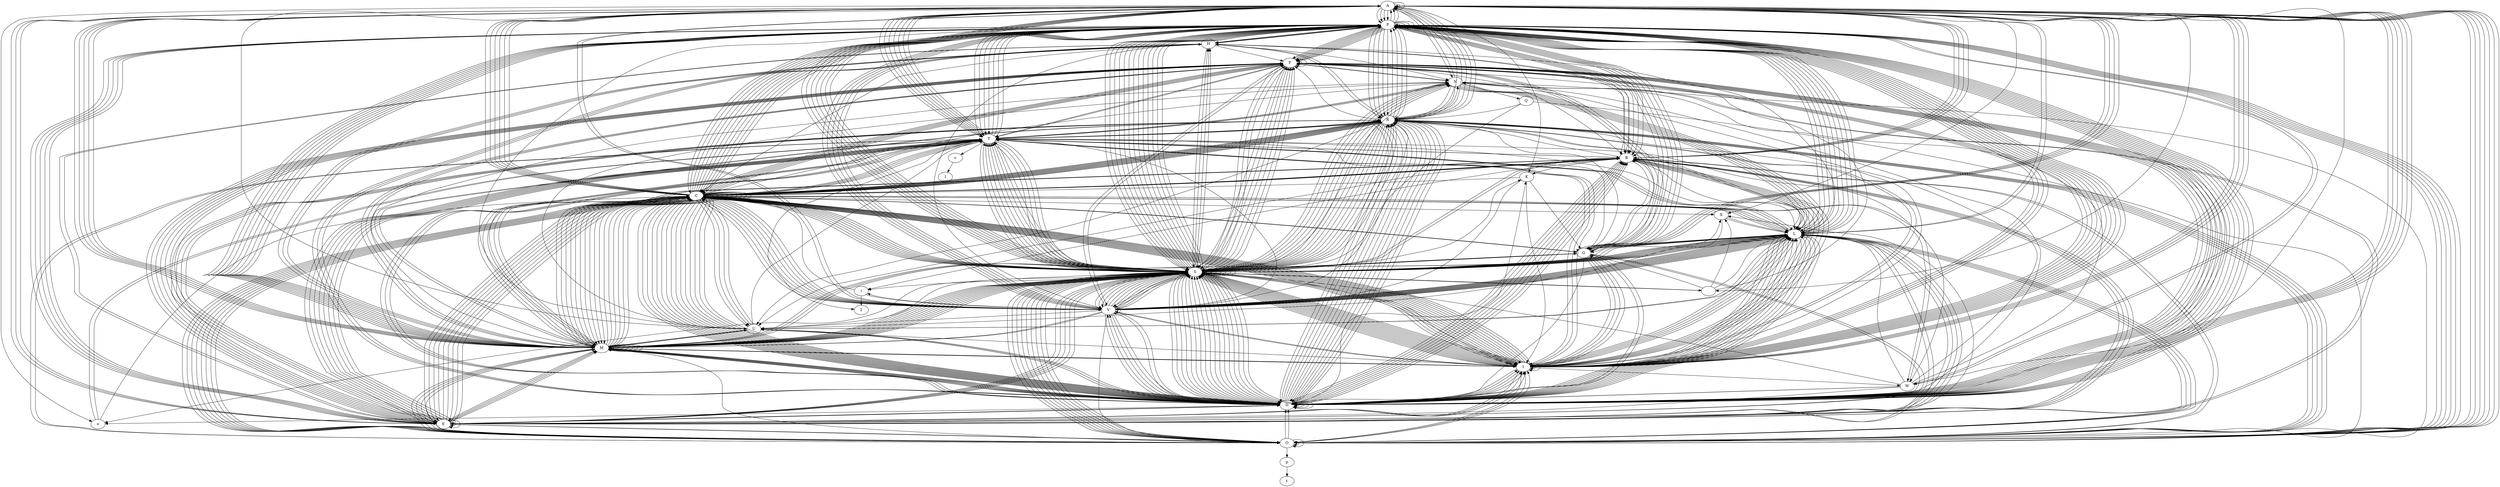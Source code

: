 digraph test {
	ratio="fill";
	A [label="A"];
	P [label="P"];
	B [label="B"];
	E [label="E"];
	D [label="D"];
	R [label="R"];
	O [label="O"];
	C [label="C"];
	V [label="V"];
	L [label="L"];
	I [label="I"];
	M [label="M"];
	U [label="U"];
	S [label="S"];
	T [label="T"];
	o [label="o"];
	G [label="G"];
	W [label="W"];
	X [label="X"];
	i [label="i"];
	N [label="N"];
	F [label="F"];
	p [label="p"];
	t [label="t"];
	H [label="H"];
	node1 [label=" "];
	K [label="K"];
	Q [label="Q"];
	node2 [label="2"];
	c [label="c"];
	l [label="l"];
	node1 -> F;
	node1 -> G;
	node1 -> L;
	node1 -> X;
	A -> node1;
	A -> A;
	A -> A;
	A -> B;
	A -> C;
	A -> D;
	A -> D;
	A -> D;
	A -> D;
	A -> E;
	A -> E;
	A -> E;
	A -> I;
	A -> I;
	A -> I;
	A -> I;
	A -> K;
	A -> L;
	A -> M;
	A -> M;
	A -> M;
	A -> M;
	A -> N;
	A -> O;
	A -> O;
	A -> P;
	A -> P;
	A -> P;
	A -> P;
	A -> R;
	A -> S;
	A -> S;
	A -> S;
	A -> S;
	A -> T;
	A -> T;
	A -> U;
	A -> V;
	A -> W;
	A -> X;
	A -> o;
	B -> A;
	B -> A;
	B -> A;
	B -> B;
	B -> C;
	B -> C;
	B -> C;
	B -> D;
	B -> D;
	B -> E;
	B -> E;
	B -> E;
	B -> E;
	B -> G;
	B -> I;
	B -> I;
	B -> I;
	B -> I;
	B -> K;
	B -> L;
	B -> M;
	B -> R;
	B -> S;
	B -> S;
	B -> T;
	B -> U;
	B -> i;
	C -> A;
	C -> A;
	C -> A;
	C -> A;
	C -> A;
	C -> B;
	C -> C;
	C -> C;
	C -> C;
	C -> C;
	C -> C;
	C -> C;
	C -> C;
	C -> C;
	C -> C;
	C -> C;
	C -> D;
	C -> D;
	C -> D;
	C -> D;
	C -> D;
	C -> D;
	C -> D;
	C -> D;
	C -> D;
	C -> D;
	C -> D;
	C -> E;
	C -> E;
	C -> E;
	C -> F;
	C -> F;
	C -> F;
	C -> F;
	C -> G;
	C -> G;
	C -> I;
	C -> I;
	C -> I;
	C -> I;
	C -> L;
	C -> L;
	C -> L;
	C -> M;
	C -> M;
	C -> M;
	C -> M;
	C -> M;
	C -> M;
	C -> M;
	C -> M;
	C -> M;
	C -> M;
	C -> N;
	C -> O;
	C -> O;
	C -> O;
	C -> O;
	C -> P;
	C -> P;
	C -> P;
	C -> P;
	C -> P;
	C -> P;
	C -> R;
	C -> R;
	C -> R;
	C -> R;
	C -> S;
	C -> S;
	C -> S;
	C -> S;
	C -> S;
	C -> T;
	C -> T;
	C -> T;
	C -> U;
	C -> U;
	C -> V;
	C -> V;
	C -> V;
	C -> V;
	C -> V;
	C -> W;
	C -> X;
	D -> A;
	D -> A;
	D -> B;
	D -> B;
	D -> B;
	D -> B;
	D -> B;
	D -> B;
	D -> C;
	D -> C;
	D -> C;
	D -> C;
	D -> D;
	D -> D;
	D -> D;
	D -> D;
	D -> E;
	D -> E;
	D -> F;
	D -> F;
	D -> F;
	D -> F;
	D -> F;
	D -> F;
	D -> G;
	D -> I;
	D -> I;
	D -> I;
	D -> I;
	D -> K;
	D -> L;
	D -> L;
	D -> L;
	D -> L;
	D -> L;
	D -> L;
	D -> M;
	D -> M;
	D -> M;
	D -> M;
	D -> M;
	D -> M;
	D -> N;
	D -> P;
	D -> P;
	D -> P;
	D -> P;
	D -> P;
	D -> P;
	D -> R;
	D -> R;
	D -> R;
	D -> R;
	D -> R;
	D -> R;
	D -> R;
	D -> R;
	D -> R;
	D -> R;
	D -> R;
	D -> R;
	D -> S;
	D -> S;
	D -> S;
	D -> S;
	D -> S;
	D -> S;
	D -> S;
	D -> S;
	D -> S;
	D -> U;
	D -> U;
	D -> U;
	D -> V;
	D -> V;
	D -> o;
	E -> C;
	E -> C;
	E -> C;
	E -> C;
	E -> C;
	E -> C;
	E -> D;
	E -> D;
	E -> D;
	E -> E;
	E -> E;
	E -> F;
	E -> I;
	E -> I;
	E -> L;
	E -> L;
	E -> M;
	E -> M;
	E -> M;
	E -> N;
	E -> N;
	E -> O;
	E -> O;
	E -> O;
	E -> O;
	E -> R;
	E -> R;
	E -> R;
	E -> R;
	E -> S;
	E -> S;
	E -> T;
	E -> T;
	E -> T;
	E -> T;
	E -> T;
	E -> T;
	E -> T;
	E -> X;
	F -> B;
	F -> C;
	F -> D;
	F -> E;
	F -> E;
	F -> E;
	F -> E;
	F -> E;
	F -> E;
	F -> F;
	F -> F;
	F -> G;
	F -> I;
	F -> M;
	F -> N;
	F -> N;
	F -> P;
	F -> P;
	F -> S;
	F -> S;
	F -> S;
	F -> S;
	F -> T;
	F -> T;
	G -> A;
	G -> A;
	G -> A;
	G -> A;
	G -> B;
	G -> D;
	G -> D;
	G -> E;
	G -> E;
	G -> F;
	G -> F;
	G -> I;
	G -> I;
	G -> I;
	G -> L;
	G -> L;
	G -> P;
	G -> P;
	G -> P;
	G -> R;
	G -> S;
	G -> T;
	G -> X;
	H -> B;
	H -> B;
	H -> C;
	H -> D;
	H -> D;
	H -> D;
	H -> E;
	H -> E;
	H -> F;
	H -> M;
	H -> M;
	H -> N;
	H -> P;
	H -> P;
	H -> R;
	H -> S;
	I -> B;
	I -> B;
	I -> C;
	I -> C;
	I -> C;
	I -> C;
	I -> C;
	I -> C;
	I -> C;
	I -> C;
	I -> D;
	I -> E;
	I -> F;
	I -> F;
	I -> F;
	I -> G;
	I -> I;
	I -> I;
	I -> L;
	I -> L;
	I -> L;
	I -> L;
	I -> L;
	I -> M;
	I -> M;
	I -> M;
	I -> O;
	I -> P;
	I -> P;
	I -> P;
	I -> P;
	I -> P;
	I -> P;
	I -> R;
	I -> S;
	I -> S;
	I -> S;
	I -> S;
	I -> S;
	I -> S;
	I -> S;
	I -> S;
	I -> S;
	I -> S;
	I -> T;
	I -> T;
	I -> U;
	I -> V;
	I -> W;
	K -> C;
	K -> G;
	K -> I;
	K -> V;
	L -> A;
	L -> C;
	L -> D;
	L -> D;
	L -> D;
	L -> D;
	L -> D;
	L -> D;
	L -> E;
	L -> E;
	L -> E;
	L -> E;
	L -> G;
	L -> H;
	L -> L;
	L -> L;
	L -> M;
	L -> M;
	L -> M;
	L -> O;
	L -> P;
	L -> P;
	L -> P;
	L -> P;
	L -> R;
	L -> S;
	L -> S;
	L -> S;
	L -> S;
	L -> S;
	L -> S;
	L -> S;
	L -> S;
	L -> T;
	L -> T;
	L -> U;
	L -> V;
	L -> V;
	L -> V;
	M -> A;
	M -> B;
	M -> B;
	M -> C;
	M -> C;
	M -> C;
	M -> C;
	M -> C;
	M -> C;
	M -> D;
	M -> E;
	M -> F;
	M -> F;
	M -> H;
	M -> I;
	M -> I;
	M -> I;
	M -> I;
	M -> I;
	M -> I;
	M -> I;
	M -> M;
	M -> M;
	M -> M;
	M -> M;
	M -> M;
	M -> M;
	M -> M;
	M -> O;
	M -> O;
	M -> O;
	M -> O;
	M -> P;
	M -> P;
	M -> P;
	M -> P;
	M -> P;
	M -> R;
	M -> S;
	M -> S;
	M -> S;
	M -> S;
	M -> S;
	M -> T;
	M -> U;
	N -> A;
	N -> I;
	N -> L;
	N -> L;
	N -> L;
	N -> L;
	N -> L;
	N -> L;
	N -> M;
	N -> O;
	N -> Q;
	N -> R;
	N -> R;
	N -> S;
	N -> S;
	N -> T;
	N -> T;
	O -> A;
	O -> A;
	O -> A;
	O -> A;
	O -> A;
	O -> B;
	O -> B;
	O -> C;
	O -> C;
	O -> C;
	O -> C;
	O -> D;
	O -> D;
	O -> I;
	O -> I;
	O -> L;
	O -> L;
	O -> L;
	O -> M;
	O -> O;
	O -> O;
	O -> P;
	O -> P;
	O -> P;
	O -> P;
	O -> P;
	O -> R;
	O -> S;
	O -> S;
	O -> S;
	O -> S;
	O -> S;
	O -> T;
	O -> T;
	O -> p;
	P -> A;
	P -> A;
	P -> A;
	P -> B;
	P -> B;
	P -> B;
	P -> B;
	P -> B;
	P -> C;
	P -> C;
	P -> C;
	P -> C;
	P -> C;
	P -> D;
	P -> D;
	P -> D;
	P -> D;
	P -> E;
	P -> E;
	P -> E;
	P -> E;
	P -> E;
	P -> F;
	P -> F;
	P -> F;
	P -> F;
	P -> F;
	P -> F;
	P -> G;
	P -> G;
	P -> G;
	P -> H;
	P -> H;
	P -> I;
	P -> I;
	P -> I;
	P -> I;
	P -> L;
	P -> L;
	P -> L;
	P -> L;
	P -> L;
	P -> M;
	P -> M;
	P -> M;
	P -> O;
	P -> P;
	P -> P;
	P -> P;
	P -> P;
	P -> R;
	P -> R;
	P -> R;
	P -> R;
	P -> R;
	P -> S;
	P -> S;
	P -> S;
	P -> S;
	P -> T;
	P -> T;
	P -> T;
	P -> T;
	P -> V;
	P -> V;
	P -> V;
	P -> V;
	P -> W;
	Q -> O;
	Q -> R;
	Q -> S;
	R -> A;
	R -> A;
	R -> A;
	R -> A;
	R -> C;
	R -> C;
	R -> C;
	R -> C;
	R -> C;
	R -> C;
	R -> D;
	R -> F;
	R -> H;
	R -> I;
	R -> L;
	R -> M;
	R -> N;
	R -> O;
	R -> O;
	R -> O;
	R -> O;
	R -> P;
	R -> P;
	R -> P;
	R -> P;
	R -> R;
	R -> S;
	R -> S;
	R -> S;
	R -> S;
	R -> S;
	R -> T;
	R -> T;
	R -> U;
	R -> V;
	S -> node1;
	S -> node1;
	S -> node1;
	S -> A;
	S -> A;
	S -> A;
	S -> C;
	S -> C;
	S -> C;
	S -> D;
	S -> D;
	S -> D;
	S -> D;
	S -> D;
	S -> D;
	S -> D;
	S -> D;
	S -> E;
	S -> E;
	S -> E;
	S -> F;
	S -> F;
	S -> F;
	S -> F;
	S -> F;
	S -> F;
	S -> G;
	S -> G;
	S -> G;
	S -> H;
	S -> H;
	S -> H;
	S -> I;
	S -> I;
	S -> I;
	S -> I;
	S -> I;
	S -> I;
	S -> I;
	S -> K;
	S -> L;
	S -> L;
	S -> M;
	S -> M;
	S -> M;
	S -> M;
	S -> M;
	S -> M;
	S -> N;
	S -> N;
	S -> N;
	S -> N;
	S -> O;
	S -> O;
	S -> O;
	S -> O;
	S -> P;
	S -> P;
	S -> P;
	S -> P;
	S -> P;
	S -> P;
	S -> P;
	S -> P;
	S -> P;
	S -> R;
	S -> R;
	S -> R;
	S -> R;
	S -> R;
	S -> S;
	S -> S;
	S -> S;
	S -> S;
	S -> S;
	S -> S;
	S -> S;
	S -> T;
	S -> T;
	S -> T;
	S -> T;
	S -> T;
	S -> T;
	S -> T;
	S -> T;
	S -> V;
	S -> V;
	S -> V;
	S -> V;
	S -> V;
	S -> V;
	S -> i;
	S -> o;
	T -> node2;
	T -> A;
	T -> A;
	T -> A;
	T -> A;
	T -> A;
	T -> B;
	T -> C;
	T -> D;
	T -> D;
	T -> D;
	T -> E;
	T -> I;
	T -> L;
	T -> L;
	T -> M;
	T -> M;
	T -> N;
	T -> P;
	T -> P;
	T -> P;
	T -> R;
	T -> R;
	T -> S;
	T -> S;
	T -> S;
	T -> S;
	T -> S;
	T -> W;
	T -> c;
	U -> C;
	U -> C;
	U -> L;
	U -> M;
	U -> M;
	U -> N;
	U -> P;
	U -> S;
	U -> T;
	V -> A;
	V -> C;
	V -> C;
	V -> C;
	V -> D;
	V -> D;
	V -> D;
	V -> D;
	V -> D;
	V -> F;
	V -> F;
	V -> H;
	V -> I;
	V -> L;
	V -> L;
	V -> L;
	V -> L;
	V -> L;
	V -> L;
	V -> L;
	V -> L;
	V -> M;
	V -> M;
	V -> O;
	V -> P;
	V -> S;
	V -> S;
	V -> S;
	V -> S;
	V -> S;
	V -> S;
	V -> S;
	V -> T;
	V -> U;
	V -> V;
	V -> i;
	W -> C;
	W -> D;
	W -> D;
	W -> E;
	W -> L;
	W -> N;
	W -> P;
	W -> R;
	W -> S;
	X -> L;
	X -> L;
	X -> U;
	c -> l;
	i -> node2;
	i -> C;
	i -> V;
	o -> C;
	o -> T;
	o -> T;
	p -> t;
}
